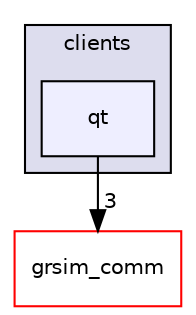 digraph "grSim/clients/qt" {
  compound=true
  node [ fontsize="10", fontname="Helvetica"];
  edge [ labelfontsize="10", labelfontname="Helvetica"];
  subgraph clusterdir_ffacb678d1bfaf0d40968b0b317503ba {
    graph [ bgcolor="#ddddee", pencolor="black", label="clients" fontname="Helvetica", fontsize="10", URL="dir_ffacb678d1bfaf0d40968b0b317503ba.html"]
  dir_ae7eec407908b28d19af49077440559d [shape=box, label="qt", style="filled", fillcolor="#eeeeff", pencolor="black", URL="dir_ae7eec407908b28d19af49077440559d.html"];
  }
  dir_9a894cd20ee05559dc2acaa48b41f107 [shape=box label="grsim_comm" fillcolor="white" style="filled" color="red" URL="dir_9a894cd20ee05559dc2acaa48b41f107.html"];
  dir_ae7eec407908b28d19af49077440559d->dir_9a894cd20ee05559dc2acaa48b41f107 [headlabel="3", labeldistance=1.5 headhref="dir_000013_000037.html"];
}
